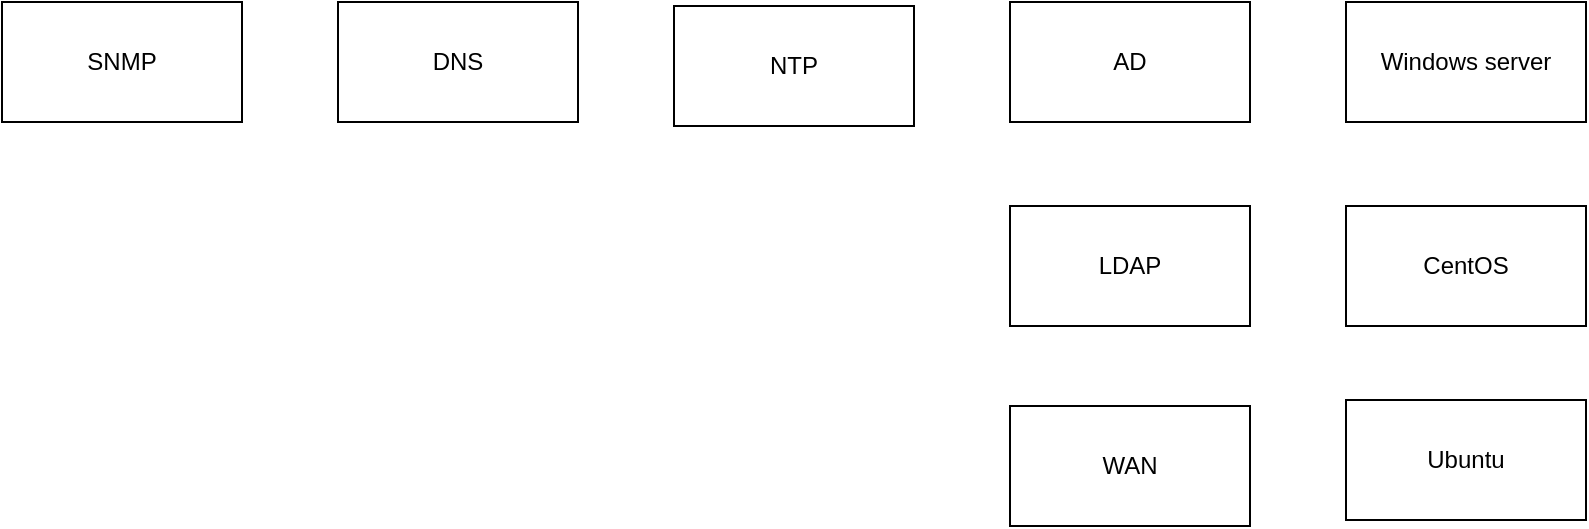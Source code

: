 <mxfile version="21.6.8" type="github">
  <diagram name="ページ1" id="_kK0_OZ8hu37GKY_X8Z_">
    <mxGraphModel dx="1914" dy="991" grid="0" gridSize="10" guides="1" tooltips="1" connect="1" arrows="1" fold="1" page="1" pageScale="1" pageWidth="827" pageHeight="1169" math="0" shadow="0">
      <root>
        <mxCell id="0" />
        <mxCell id="1" parent="0" />
        <mxCell id="NgpdDbyxvN2O7LCOkagx-1" value="DNS" style="whiteSpace=wrap;html=1;" vertex="1" parent="1">
          <mxGeometry x="209" y="56" width="120" height="60" as="geometry" />
        </mxCell>
        <mxCell id="NgpdDbyxvN2O7LCOkagx-2" value="NTP" style="whiteSpace=wrap;html=1;" vertex="1" parent="1">
          <mxGeometry x="377" y="58" width="120" height="60" as="geometry" />
        </mxCell>
        <mxCell id="NgpdDbyxvN2O7LCOkagx-3" value="SNMP" style="whiteSpace=wrap;html=1;" vertex="1" parent="1">
          <mxGeometry x="41" y="56" width="120" height="60" as="geometry" />
        </mxCell>
        <mxCell id="NgpdDbyxvN2O7LCOkagx-4" value="LDAP" style="whiteSpace=wrap;html=1;" vertex="1" parent="1">
          <mxGeometry x="545" y="158" width="120" height="60" as="geometry" />
        </mxCell>
        <mxCell id="NgpdDbyxvN2O7LCOkagx-5" value="Windows server" style="whiteSpace=wrap;html=1;" vertex="1" parent="1">
          <mxGeometry x="713" y="56" width="120" height="60" as="geometry" />
        </mxCell>
        <mxCell id="NgpdDbyxvN2O7LCOkagx-6" value="AD" style="whiteSpace=wrap;html=1;" vertex="1" parent="1">
          <mxGeometry x="545" y="56" width="120" height="60" as="geometry" />
        </mxCell>
        <mxCell id="NgpdDbyxvN2O7LCOkagx-7" value="CentOS" style="whiteSpace=wrap;html=1;" vertex="1" parent="1">
          <mxGeometry x="713" y="158" width="120" height="60" as="geometry" />
        </mxCell>
        <mxCell id="NgpdDbyxvN2O7LCOkagx-8" value="Ubuntu" style="whiteSpace=wrap;html=1;" vertex="1" parent="1">
          <mxGeometry x="713" y="255" width="120" height="60" as="geometry" />
        </mxCell>
        <mxCell id="NgpdDbyxvN2O7LCOkagx-9" value="WAN" style="whiteSpace=wrap;html=1;" vertex="1" parent="1">
          <mxGeometry x="545" y="258" width="120" height="60" as="geometry" />
        </mxCell>
      </root>
    </mxGraphModel>
  </diagram>
</mxfile>
